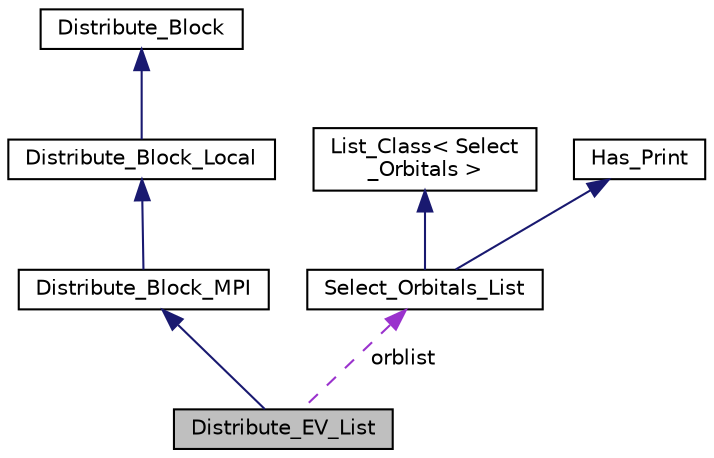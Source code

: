 digraph "Distribute_EV_List"
{
  edge [fontname="Helvetica",fontsize="10",labelfontname="Helvetica",labelfontsize="10"];
  node [fontname="Helvetica",fontsize="10",shape=record];
  Node1 [label="Distribute_EV_List",height=0.2,width=0.4,color="black", fillcolor="grey75", style="filled", fontcolor="black"];
  Node2 -> Node1 [dir="back",color="midnightblue",fontsize="10",style="solid",fontname="Helvetica"];
  Node2 [label="Distribute_Block_MPI",height=0.2,width=0.4,color="black", fillcolor="white", style="filled",URL="$classDistribute__Block__MPI.html"];
  Node3 -> Node2 [dir="back",color="midnightblue",fontsize="10",style="solid",fontname="Helvetica"];
  Node3 [label="Distribute_Block_Local",height=0.2,width=0.4,color="black", fillcolor="white", style="filled",URL="$classDistribute__Block__Local.html"];
  Node4 -> Node3 [dir="back",color="midnightblue",fontsize="10",style="solid",fontname="Helvetica"];
  Node4 [label="Distribute_Block",height=0.2,width=0.4,color="black", fillcolor="white", style="filled",URL="$classDistribute__Block.html"];
  Node5 -> Node1 [dir="back",color="darkorchid3",fontsize="10",style="dashed",label=" orblist" ,fontname="Helvetica"];
  Node5 [label="Select_Orbitals_List",height=0.2,width=0.4,color="black", fillcolor="white", style="filled",URL="$classSelect__Orbitals__List.html"];
  Node6 -> Node5 [dir="back",color="midnightblue",fontsize="10",style="solid",fontname="Helvetica"];
  Node6 [label="List_Class\< Select\l_Orbitals \>",height=0.2,width=0.4,color="black", fillcolor="white", style="filled",URL="$classList__Class.html"];
  Node7 -> Node5 [dir="back",color="midnightblue",fontsize="10",style="solid",fontname="Helvetica"];
  Node7 [label="Has_Print",height=0.2,width=0.4,color="black", fillcolor="white", style="filled",URL="$classHas__Print.html",tooltip="Interface for classes that have a \"print\" function. "];
}

